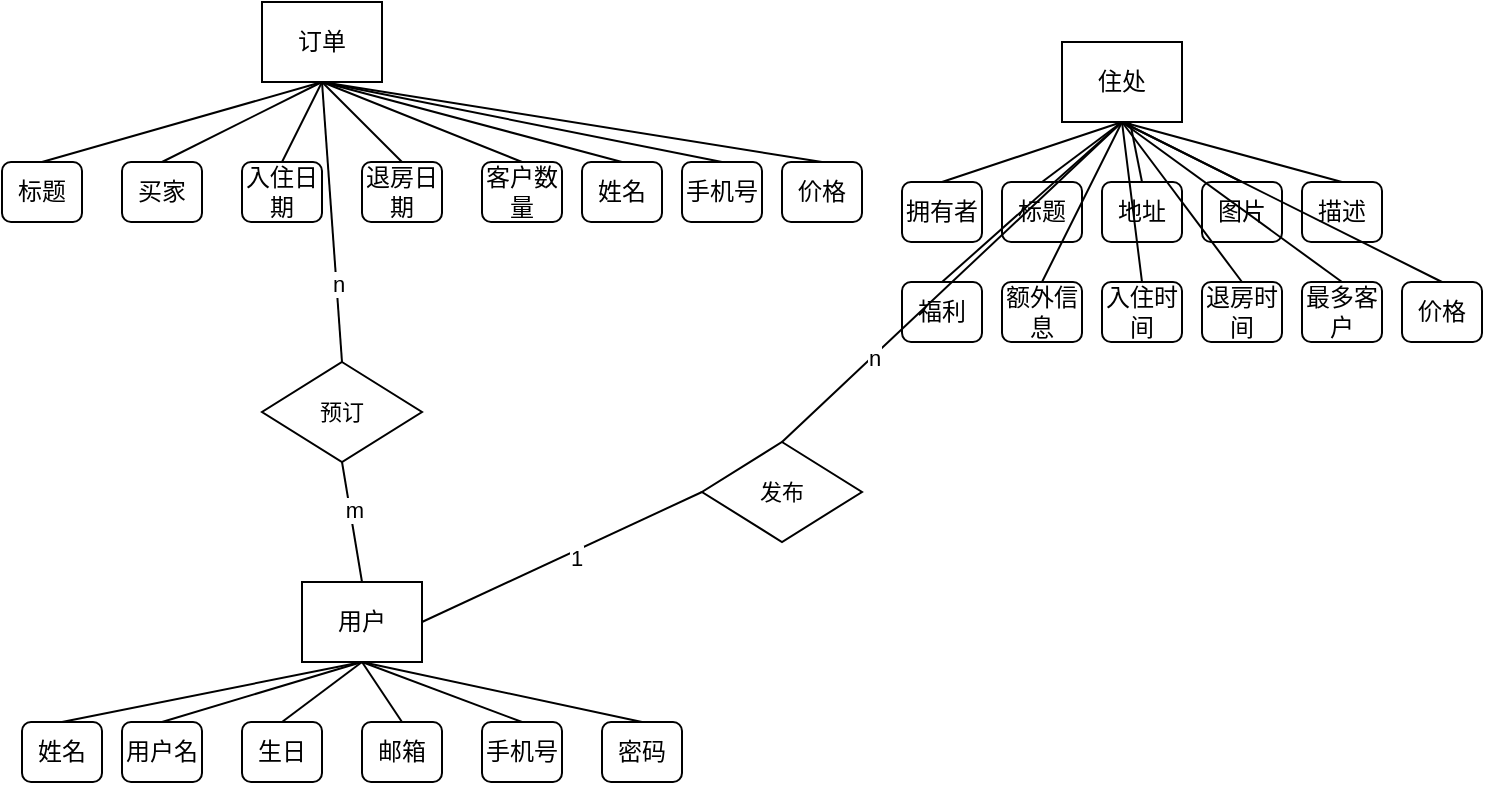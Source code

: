 <mxfile version="22.0.8" type="onedrive">
  <diagram id="R2lEEEUBdFMjLlhIrx00" name="Page-1">
    <mxGraphModel grid="1" page="1" gridSize="10" guides="1" tooltips="1" connect="1" arrows="1" fold="1" pageScale="1" pageWidth="850" pageHeight="1100" math="0" shadow="0" extFonts="Permanent Marker^https://fonts.googleapis.com/css?family=Permanent+Marker">
      <root>
        <mxCell id="0" />
        <mxCell id="1" parent="0" />
        <mxCell id="nbdcjBEeCCnmlf7uIl51-1" value="用户" style="rounded=0;whiteSpace=wrap;html=1;" vertex="1" parent="1">
          <mxGeometry x="190" y="350" width="60" height="40" as="geometry" />
        </mxCell>
        <mxCell id="nbdcjBEeCCnmlf7uIl51-2" value="姓名" style="rounded=1;whiteSpace=wrap;html=1;" vertex="1" parent="1">
          <mxGeometry x="50" y="420" width="40" height="30" as="geometry" />
        </mxCell>
        <mxCell id="nbdcjBEeCCnmlf7uIl51-5" value="生日" style="rounded=1;whiteSpace=wrap;html=1;" vertex="1" parent="1">
          <mxGeometry x="160" y="420" width="40" height="30" as="geometry" />
        </mxCell>
        <mxCell id="nbdcjBEeCCnmlf7uIl51-6" value="邮箱" style="rounded=1;whiteSpace=wrap;html=1;" vertex="1" parent="1">
          <mxGeometry x="220" y="420" width="40" height="30" as="geometry" />
        </mxCell>
        <mxCell id="nbdcjBEeCCnmlf7uIl51-7" value="手机号" style="rounded=1;whiteSpace=wrap;html=1;" vertex="1" parent="1">
          <mxGeometry x="280" y="420" width="40" height="30" as="geometry" />
        </mxCell>
        <mxCell id="nbdcjBEeCCnmlf7uIl51-8" value="密码" style="rounded=1;whiteSpace=wrap;html=1;" vertex="1" parent="1">
          <mxGeometry x="340" y="420" width="40" height="30" as="geometry" />
        </mxCell>
        <mxCell id="nbdcjBEeCCnmlf7uIl51-9" value="用户名" style="rounded=1;whiteSpace=wrap;html=1;" vertex="1" parent="1">
          <mxGeometry x="100" y="420" width="40" height="30" as="geometry" />
        </mxCell>
        <mxCell id="nbdcjBEeCCnmlf7uIl51-11" value="" style="endArrow=none;html=1;rounded=0;entryX=0.5;entryY=1;entryDx=0;entryDy=0;exitX=0.5;exitY=0;exitDx=0;exitDy=0;" edge="1" parent="1" source="nbdcjBEeCCnmlf7uIl51-2" target="nbdcjBEeCCnmlf7uIl51-1">
          <mxGeometry width="50" height="50" relative="1" as="geometry">
            <mxPoint x="430" y="500" as="sourcePoint" />
            <mxPoint x="480" y="450" as="targetPoint" />
          </mxGeometry>
        </mxCell>
        <mxCell id="nbdcjBEeCCnmlf7uIl51-13" value="" style="endArrow=none;html=1;rounded=0;entryX=0.5;entryY=1;entryDx=0;entryDy=0;exitX=0.5;exitY=0;exitDx=0;exitDy=0;" edge="1" parent="1" source="nbdcjBEeCCnmlf7uIl51-9" target="nbdcjBEeCCnmlf7uIl51-1">
          <mxGeometry width="50" height="50" relative="1" as="geometry">
            <mxPoint x="80" y="430" as="sourcePoint" />
            <mxPoint x="230" y="400" as="targetPoint" />
          </mxGeometry>
        </mxCell>
        <mxCell id="nbdcjBEeCCnmlf7uIl51-14" value="" style="endArrow=none;html=1;rounded=0;exitX=0.5;exitY=0;exitDx=0;exitDy=0;" edge="1" parent="1" source="nbdcjBEeCCnmlf7uIl51-5">
          <mxGeometry width="50" height="50" relative="1" as="geometry">
            <mxPoint x="90" y="440" as="sourcePoint" />
            <mxPoint x="220" y="390" as="targetPoint" />
          </mxGeometry>
        </mxCell>
        <mxCell id="nbdcjBEeCCnmlf7uIl51-15" value="" style="endArrow=none;html=1;rounded=0;exitX=0.5;exitY=0;exitDx=0;exitDy=0;" edge="1" parent="1" source="nbdcjBEeCCnmlf7uIl51-6">
          <mxGeometry width="50" height="50" relative="1" as="geometry">
            <mxPoint x="100" y="450" as="sourcePoint" />
            <mxPoint x="220" y="390" as="targetPoint" />
          </mxGeometry>
        </mxCell>
        <mxCell id="nbdcjBEeCCnmlf7uIl51-16" value="" style="endArrow=none;html=1;rounded=0;entryX=0.5;entryY=1;entryDx=0;entryDy=0;exitX=0.5;exitY=0;exitDx=0;exitDy=0;" edge="1" parent="1" source="nbdcjBEeCCnmlf7uIl51-7" target="nbdcjBEeCCnmlf7uIl51-1">
          <mxGeometry width="50" height="50" relative="1" as="geometry">
            <mxPoint x="110" y="460" as="sourcePoint" />
            <mxPoint x="260" y="430" as="targetPoint" />
          </mxGeometry>
        </mxCell>
        <mxCell id="nbdcjBEeCCnmlf7uIl51-17" value="" style="endArrow=none;html=1;rounded=0;exitX=0.5;exitY=0;exitDx=0;exitDy=0;" edge="1" parent="1" source="nbdcjBEeCCnmlf7uIl51-8">
          <mxGeometry width="50" height="50" relative="1" as="geometry">
            <mxPoint x="120" y="470" as="sourcePoint" />
            <mxPoint x="220" y="390" as="targetPoint" />
          </mxGeometry>
        </mxCell>
        <mxCell id="nbdcjBEeCCnmlf7uIl51-18" value="住处" style="rounded=0;whiteSpace=wrap;html=1;" vertex="1" parent="1">
          <mxGeometry x="570" y="80" width="60" height="40" as="geometry" />
        </mxCell>
        <mxCell id="nbdcjBEeCCnmlf7uIl51-19" value="拥有者" style="rounded=1;whiteSpace=wrap;html=1;" vertex="1" parent="1">
          <mxGeometry x="490" y="150" width="40" height="30" as="geometry" />
        </mxCell>
        <mxCell id="nbdcjBEeCCnmlf7uIl51-32" style="rounded=0;orthogonalLoop=1;jettySize=auto;html=1;exitX=0.5;exitY=0;exitDx=0;exitDy=0;entryX=0.5;entryY=1;entryDx=0;entryDy=0;endArrow=none;endFill=0;" edge="1" parent="1" source="nbdcjBEeCCnmlf7uIl51-20" target="nbdcjBEeCCnmlf7uIl51-18">
          <mxGeometry relative="1" as="geometry" />
        </mxCell>
        <mxCell id="nbdcjBEeCCnmlf7uIl51-20" value="标题" style="rounded=1;whiteSpace=wrap;html=1;" vertex="1" parent="1">
          <mxGeometry x="540" y="150" width="40" height="30" as="geometry" />
        </mxCell>
        <mxCell id="nbdcjBEeCCnmlf7uIl51-33" style="rounded=0;orthogonalLoop=1;jettySize=auto;html=1;exitX=0.5;exitY=0;exitDx=0;exitDy=0;endArrow=none;endFill=0;" edge="1" parent="1" source="nbdcjBEeCCnmlf7uIl51-21" target="nbdcjBEeCCnmlf7uIl51-18">
          <mxGeometry relative="1" as="geometry" />
        </mxCell>
        <mxCell id="nbdcjBEeCCnmlf7uIl51-21" value="地址" style="rounded=1;whiteSpace=wrap;html=1;" vertex="1" parent="1">
          <mxGeometry x="590" y="150" width="40" height="30" as="geometry" />
        </mxCell>
        <mxCell id="nbdcjBEeCCnmlf7uIl51-34" style="edgeStyle=none;shape=connector;rounded=0;orthogonalLoop=1;jettySize=auto;html=1;exitX=0.5;exitY=0;exitDx=0;exitDy=0;entryX=0.5;entryY=1;entryDx=0;entryDy=0;labelBackgroundColor=default;strokeColor=default;align=center;verticalAlign=middle;fontFamily=Helvetica;fontSize=11;fontColor=default;endArrow=none;endFill=0;" edge="1" parent="1" source="nbdcjBEeCCnmlf7uIl51-22" target="nbdcjBEeCCnmlf7uIl51-18">
          <mxGeometry relative="1" as="geometry" />
        </mxCell>
        <mxCell id="nbdcjBEeCCnmlf7uIl51-22" value="图片" style="rounded=1;whiteSpace=wrap;html=1;" vertex="1" parent="1">
          <mxGeometry x="640" y="150" width="40" height="30" as="geometry" />
        </mxCell>
        <mxCell id="nbdcjBEeCCnmlf7uIl51-35" style="edgeStyle=none;shape=connector;rounded=0;orthogonalLoop=1;jettySize=auto;html=1;exitX=0.5;exitY=0;exitDx=0;exitDy=0;labelBackgroundColor=default;strokeColor=default;align=center;verticalAlign=middle;fontFamily=Helvetica;fontSize=11;fontColor=default;endArrow=none;endFill=0;" edge="1" parent="1" source="nbdcjBEeCCnmlf7uIl51-23">
          <mxGeometry relative="1" as="geometry">
            <mxPoint x="600" y="120" as="targetPoint" />
          </mxGeometry>
        </mxCell>
        <mxCell id="nbdcjBEeCCnmlf7uIl51-23" value="描述" style="rounded=1;whiteSpace=wrap;html=1;" vertex="1" parent="1">
          <mxGeometry x="690" y="150" width="40" height="30" as="geometry" />
        </mxCell>
        <mxCell id="nbdcjBEeCCnmlf7uIl51-36" style="edgeStyle=none;shape=connector;rounded=0;orthogonalLoop=1;jettySize=auto;html=1;exitX=0.5;exitY=0;exitDx=0;exitDy=0;entryX=0.5;entryY=1;entryDx=0;entryDy=0;labelBackgroundColor=default;strokeColor=default;align=center;verticalAlign=middle;fontFamily=Helvetica;fontSize=11;fontColor=default;endArrow=none;endFill=0;" edge="1" parent="1" source="nbdcjBEeCCnmlf7uIl51-24" target="nbdcjBEeCCnmlf7uIl51-18">
          <mxGeometry relative="1" as="geometry" />
        </mxCell>
        <mxCell id="nbdcjBEeCCnmlf7uIl51-24" value="福利" style="rounded=1;whiteSpace=wrap;html=1;" vertex="1" parent="1">
          <mxGeometry x="490" y="200" width="40" height="30" as="geometry" />
        </mxCell>
        <mxCell id="nbdcjBEeCCnmlf7uIl51-37" style="edgeStyle=none;shape=connector;rounded=0;orthogonalLoop=1;jettySize=auto;html=1;exitX=0.5;exitY=0;exitDx=0;exitDy=0;entryX=0.5;entryY=1;entryDx=0;entryDy=0;labelBackgroundColor=default;strokeColor=default;align=center;verticalAlign=middle;fontFamily=Helvetica;fontSize=11;fontColor=default;endArrow=none;endFill=0;" edge="1" parent="1" source="nbdcjBEeCCnmlf7uIl51-25" target="nbdcjBEeCCnmlf7uIl51-18">
          <mxGeometry relative="1" as="geometry" />
        </mxCell>
        <mxCell id="nbdcjBEeCCnmlf7uIl51-25" value="额外信息" style="rounded=1;whiteSpace=wrap;html=1;" vertex="1" parent="1">
          <mxGeometry x="540" y="200" width="40" height="30" as="geometry" />
        </mxCell>
        <mxCell id="nbdcjBEeCCnmlf7uIl51-40" style="edgeStyle=none;shape=connector;rounded=0;orthogonalLoop=1;jettySize=auto;html=1;exitX=0.5;exitY=0;exitDx=0;exitDy=0;labelBackgroundColor=default;strokeColor=default;align=center;verticalAlign=middle;fontFamily=Helvetica;fontSize=11;fontColor=default;endArrow=none;endFill=0;" edge="1" parent="1" source="nbdcjBEeCCnmlf7uIl51-26">
          <mxGeometry relative="1" as="geometry">
            <mxPoint x="600" y="120" as="targetPoint" />
          </mxGeometry>
        </mxCell>
        <mxCell id="nbdcjBEeCCnmlf7uIl51-26" value="入住时间" style="rounded=1;whiteSpace=wrap;html=1;" vertex="1" parent="1">
          <mxGeometry x="590" y="200" width="40" height="30" as="geometry" />
        </mxCell>
        <mxCell id="nbdcjBEeCCnmlf7uIl51-41" style="edgeStyle=none;shape=connector;rounded=0;orthogonalLoop=1;jettySize=auto;html=1;exitX=0.5;exitY=0;exitDx=0;exitDy=0;entryX=0.5;entryY=1;entryDx=0;entryDy=0;labelBackgroundColor=default;strokeColor=default;align=center;verticalAlign=middle;fontFamily=Helvetica;fontSize=11;fontColor=default;endArrow=none;endFill=0;" edge="1" parent="1" source="nbdcjBEeCCnmlf7uIl51-27" target="nbdcjBEeCCnmlf7uIl51-18">
          <mxGeometry relative="1" as="geometry" />
        </mxCell>
        <mxCell id="nbdcjBEeCCnmlf7uIl51-27" value="退房时间" style="rounded=1;whiteSpace=wrap;html=1;" vertex="1" parent="1">
          <mxGeometry x="640" y="200" width="40" height="30" as="geometry" />
        </mxCell>
        <mxCell id="nbdcjBEeCCnmlf7uIl51-42" style="edgeStyle=none;shape=connector;rounded=0;orthogonalLoop=1;jettySize=auto;html=1;exitX=0.5;exitY=0;exitDx=0;exitDy=0;labelBackgroundColor=default;strokeColor=default;align=center;verticalAlign=middle;fontFamily=Helvetica;fontSize=11;fontColor=default;endArrow=none;endFill=0;" edge="1" parent="1" source="nbdcjBEeCCnmlf7uIl51-28">
          <mxGeometry relative="1" as="geometry">
            <mxPoint x="600" y="120" as="targetPoint" />
          </mxGeometry>
        </mxCell>
        <mxCell id="nbdcjBEeCCnmlf7uIl51-28" value="最多客户" style="rounded=1;whiteSpace=wrap;html=1;" vertex="1" parent="1">
          <mxGeometry x="690" y="200" width="40" height="30" as="geometry" />
        </mxCell>
        <mxCell id="nbdcjBEeCCnmlf7uIl51-43" style="edgeStyle=none;shape=connector;rounded=0;orthogonalLoop=1;jettySize=auto;html=1;exitX=0.5;exitY=0;exitDx=0;exitDy=0;labelBackgroundColor=default;strokeColor=default;align=center;verticalAlign=middle;fontFamily=Helvetica;fontSize=11;fontColor=default;endArrow=none;endFill=0;" edge="1" parent="1" source="nbdcjBEeCCnmlf7uIl51-29">
          <mxGeometry relative="1" as="geometry">
            <mxPoint x="600" y="120" as="targetPoint" />
          </mxGeometry>
        </mxCell>
        <mxCell id="nbdcjBEeCCnmlf7uIl51-29" value="价格" style="rounded=1;whiteSpace=wrap;html=1;" vertex="1" parent="1">
          <mxGeometry x="740" y="200" width="40" height="30" as="geometry" />
        </mxCell>
        <mxCell id="nbdcjBEeCCnmlf7uIl51-30" value="" style="endArrow=none;html=1;rounded=0;entryX=0.5;entryY=1;entryDx=0;entryDy=0;exitX=0.5;exitY=0;exitDx=0;exitDy=0;" edge="1" parent="1" source="nbdcjBEeCCnmlf7uIl51-19" target="nbdcjBEeCCnmlf7uIl51-18">
          <mxGeometry width="50" height="50" relative="1" as="geometry">
            <mxPoint x="400" y="230" as="sourcePoint" />
            <mxPoint x="450" y="180" as="targetPoint" />
          </mxGeometry>
        </mxCell>
        <mxCell id="nbdcjBEeCCnmlf7uIl51-53" style="edgeStyle=none;shape=connector;rounded=0;orthogonalLoop=1;jettySize=auto;html=1;exitX=0.5;exitY=1;exitDx=0;exitDy=0;entryX=0.5;entryY=0;entryDx=0;entryDy=0;labelBackgroundColor=default;strokeColor=default;align=center;verticalAlign=middle;fontFamily=Helvetica;fontSize=11;fontColor=default;endArrow=none;endFill=0;" edge="1" parent="1" source="nbdcjBEeCCnmlf7uIl51-44" target="nbdcjBEeCCnmlf7uIl51-45">
          <mxGeometry relative="1" as="geometry" />
        </mxCell>
        <mxCell id="nbdcjBEeCCnmlf7uIl51-54" style="edgeStyle=none;shape=connector;rounded=0;orthogonalLoop=1;jettySize=auto;html=1;exitX=0.5;exitY=1;exitDx=0;exitDy=0;entryX=0.5;entryY=0;entryDx=0;entryDy=0;labelBackgroundColor=default;strokeColor=default;align=center;verticalAlign=middle;fontFamily=Helvetica;fontSize=11;fontColor=default;endArrow=none;endFill=0;" edge="1" parent="1" source="nbdcjBEeCCnmlf7uIl51-44" target="nbdcjBEeCCnmlf7uIl51-46">
          <mxGeometry relative="1" as="geometry" />
        </mxCell>
        <mxCell id="nbdcjBEeCCnmlf7uIl51-55" style="edgeStyle=none;shape=connector;rounded=0;orthogonalLoop=1;jettySize=auto;html=1;exitX=0.5;exitY=1;exitDx=0;exitDy=0;entryX=0.5;entryY=0;entryDx=0;entryDy=0;labelBackgroundColor=default;strokeColor=default;align=center;verticalAlign=middle;fontFamily=Helvetica;fontSize=11;fontColor=default;endArrow=none;endFill=0;" edge="1" parent="1" source="nbdcjBEeCCnmlf7uIl51-44" target="nbdcjBEeCCnmlf7uIl51-47">
          <mxGeometry relative="1" as="geometry" />
        </mxCell>
        <mxCell id="nbdcjBEeCCnmlf7uIl51-56" style="edgeStyle=none;shape=connector;rounded=0;orthogonalLoop=1;jettySize=auto;html=1;exitX=0.5;exitY=1;exitDx=0;exitDy=0;entryX=0.5;entryY=0;entryDx=0;entryDy=0;labelBackgroundColor=default;strokeColor=default;align=center;verticalAlign=middle;fontFamily=Helvetica;fontSize=11;fontColor=default;endArrow=none;endFill=0;" edge="1" parent="1" source="nbdcjBEeCCnmlf7uIl51-44" target="nbdcjBEeCCnmlf7uIl51-48">
          <mxGeometry relative="1" as="geometry" />
        </mxCell>
        <mxCell id="nbdcjBEeCCnmlf7uIl51-57" style="edgeStyle=none;shape=connector;rounded=0;orthogonalLoop=1;jettySize=auto;html=1;exitX=0.5;exitY=1;exitDx=0;exitDy=0;entryX=0.5;entryY=0;entryDx=0;entryDy=0;labelBackgroundColor=default;strokeColor=default;align=center;verticalAlign=middle;fontFamily=Helvetica;fontSize=11;fontColor=default;endArrow=none;endFill=0;" edge="1" parent="1" source="nbdcjBEeCCnmlf7uIl51-44" target="nbdcjBEeCCnmlf7uIl51-49">
          <mxGeometry relative="1" as="geometry" />
        </mxCell>
        <mxCell id="nbdcjBEeCCnmlf7uIl51-58" style="edgeStyle=none;shape=connector;rounded=0;orthogonalLoop=1;jettySize=auto;html=1;exitX=0.5;exitY=1;exitDx=0;exitDy=0;entryX=0.5;entryY=0;entryDx=0;entryDy=0;labelBackgroundColor=default;strokeColor=default;align=center;verticalAlign=middle;fontFamily=Helvetica;fontSize=11;fontColor=default;endArrow=none;endFill=0;" edge="1" parent="1" source="nbdcjBEeCCnmlf7uIl51-44" target="nbdcjBEeCCnmlf7uIl51-51">
          <mxGeometry relative="1" as="geometry" />
        </mxCell>
        <mxCell id="nbdcjBEeCCnmlf7uIl51-59" style="edgeStyle=none;shape=connector;rounded=0;orthogonalLoop=1;jettySize=auto;html=1;exitX=0.5;exitY=1;exitDx=0;exitDy=0;entryX=0.5;entryY=0;entryDx=0;entryDy=0;labelBackgroundColor=default;strokeColor=default;align=center;verticalAlign=middle;fontFamily=Helvetica;fontSize=11;fontColor=default;endArrow=none;endFill=0;" edge="1" parent="1" source="nbdcjBEeCCnmlf7uIl51-44" target="nbdcjBEeCCnmlf7uIl51-52">
          <mxGeometry relative="1" as="geometry" />
        </mxCell>
        <mxCell id="nbdcjBEeCCnmlf7uIl51-60" style="edgeStyle=none;shape=connector;rounded=0;orthogonalLoop=1;jettySize=auto;html=1;exitX=0.5;exitY=1;exitDx=0;exitDy=0;entryX=0.5;entryY=0;entryDx=0;entryDy=0;labelBackgroundColor=default;strokeColor=default;align=center;verticalAlign=middle;fontFamily=Helvetica;fontSize=11;fontColor=default;endArrow=none;endFill=0;" edge="1" parent="1" source="nbdcjBEeCCnmlf7uIl51-44" target="nbdcjBEeCCnmlf7uIl51-50">
          <mxGeometry relative="1" as="geometry" />
        </mxCell>
        <mxCell id="nbdcjBEeCCnmlf7uIl51-44" value="订单" style="rounded=0;whiteSpace=wrap;html=1;" vertex="1" parent="1">
          <mxGeometry x="170" y="60" width="60" height="40" as="geometry" />
        </mxCell>
        <mxCell id="nbdcjBEeCCnmlf7uIl51-45" value="标题" style="rounded=1;whiteSpace=wrap;html=1;" vertex="1" parent="1">
          <mxGeometry x="40" y="140" width="40" height="30" as="geometry" />
        </mxCell>
        <mxCell id="nbdcjBEeCCnmlf7uIl51-46" value="买家" style="rounded=1;whiteSpace=wrap;html=1;" vertex="1" parent="1">
          <mxGeometry x="100" y="140" width="40" height="30" as="geometry" />
        </mxCell>
        <mxCell id="nbdcjBEeCCnmlf7uIl51-47" value="入住日期" style="rounded=1;whiteSpace=wrap;html=1;" vertex="1" parent="1">
          <mxGeometry x="160" y="140" width="40" height="30" as="geometry" />
        </mxCell>
        <mxCell id="nbdcjBEeCCnmlf7uIl51-48" value="退房日期" style="rounded=1;whiteSpace=wrap;html=1;" vertex="1" parent="1">
          <mxGeometry x="220" y="140" width="40" height="30" as="geometry" />
        </mxCell>
        <mxCell id="nbdcjBEeCCnmlf7uIl51-49" value="客户数量" style="rounded=1;whiteSpace=wrap;html=1;" vertex="1" parent="1">
          <mxGeometry x="280" y="140" width="40" height="30" as="geometry" />
        </mxCell>
        <mxCell id="nbdcjBEeCCnmlf7uIl51-50" value="价格" style="rounded=1;whiteSpace=wrap;html=1;" vertex="1" parent="1">
          <mxGeometry x="430" y="140" width="40" height="30" as="geometry" />
        </mxCell>
        <mxCell id="nbdcjBEeCCnmlf7uIl51-51" value="姓名" style="rounded=1;whiteSpace=wrap;html=1;" vertex="1" parent="1">
          <mxGeometry x="330" y="140" width="40" height="30" as="geometry" />
        </mxCell>
        <mxCell id="nbdcjBEeCCnmlf7uIl51-52" value="手机号" style="rounded=1;whiteSpace=wrap;html=1;" vertex="1" parent="1">
          <mxGeometry x="380" y="140" width="40" height="30" as="geometry" />
        </mxCell>
        <mxCell id="nbdcjBEeCCnmlf7uIl51-62" style="edgeStyle=none;shape=connector;rounded=0;orthogonalLoop=1;jettySize=auto;html=1;exitX=0.5;exitY=1;exitDx=0;exitDy=0;entryX=0.5;entryY=0;entryDx=0;entryDy=0;labelBackgroundColor=default;strokeColor=default;align=center;verticalAlign=middle;fontFamily=Helvetica;fontSize=11;fontColor=default;endArrow=none;endFill=0;" edge="1" parent="1" source="nbdcjBEeCCnmlf7uIl51-61" target="nbdcjBEeCCnmlf7uIl51-1">
          <mxGeometry relative="1" as="geometry" />
        </mxCell>
        <mxCell id="nbdcjBEeCCnmlf7uIl51-68" value="m" style="edgeLabel;html=1;align=center;verticalAlign=middle;resizable=0;points=[];fontSize=11;fontFamily=Helvetica;fontColor=default;" connectable="0" vertex="1" parent="nbdcjBEeCCnmlf7uIl51-62">
          <mxGeometry x="-0.216" y="2" relative="1" as="geometry">
            <mxPoint as="offset" />
          </mxGeometry>
        </mxCell>
        <mxCell id="nbdcjBEeCCnmlf7uIl51-63" style="edgeStyle=none;shape=connector;rounded=0;orthogonalLoop=1;jettySize=auto;html=1;exitX=0.5;exitY=0;exitDx=0;exitDy=0;entryX=0.5;entryY=1;entryDx=0;entryDy=0;labelBackgroundColor=default;strokeColor=default;align=center;verticalAlign=middle;fontFamily=Helvetica;fontSize=11;fontColor=default;endArrow=none;endFill=0;" edge="1" parent="1" source="nbdcjBEeCCnmlf7uIl51-61" target="nbdcjBEeCCnmlf7uIl51-44">
          <mxGeometry relative="1" as="geometry" />
        </mxCell>
        <mxCell id="nbdcjBEeCCnmlf7uIl51-67" value="n" style="edgeLabel;html=1;align=center;verticalAlign=middle;resizable=0;points=[];fontSize=11;fontFamily=Helvetica;fontColor=default;" connectable="0" vertex="1" parent="nbdcjBEeCCnmlf7uIl51-63">
          <mxGeometry x="-0.446" y="-1" relative="1" as="geometry">
            <mxPoint as="offset" />
          </mxGeometry>
        </mxCell>
        <mxCell id="nbdcjBEeCCnmlf7uIl51-61" value="预订" style="rhombus;whiteSpace=wrap;html=1;fontFamily=Helvetica;fontSize=11;fontColor=default;" vertex="1" parent="1">
          <mxGeometry x="170" y="240" width="80" height="50" as="geometry" />
        </mxCell>
        <mxCell id="nbdcjBEeCCnmlf7uIl51-65" style="edgeStyle=none;shape=connector;rounded=0;orthogonalLoop=1;jettySize=auto;html=1;exitX=0;exitY=0.5;exitDx=0;exitDy=0;entryX=1;entryY=0.5;entryDx=0;entryDy=0;labelBackgroundColor=default;strokeColor=default;align=center;verticalAlign=middle;fontFamily=Helvetica;fontSize=11;fontColor=default;endArrow=none;endFill=0;" edge="1" parent="1" source="nbdcjBEeCCnmlf7uIl51-64" target="nbdcjBEeCCnmlf7uIl51-1">
          <mxGeometry relative="1" as="geometry" />
        </mxCell>
        <mxCell id="nbdcjBEeCCnmlf7uIl51-69" value="1" style="edgeLabel;html=1;align=center;verticalAlign=middle;resizable=0;points=[];fontSize=11;fontFamily=Helvetica;fontColor=default;" connectable="0" vertex="1" parent="nbdcjBEeCCnmlf7uIl51-65">
          <mxGeometry x="-0.082" y="3" relative="1" as="geometry">
            <mxPoint as="offset" />
          </mxGeometry>
        </mxCell>
        <mxCell id="nbdcjBEeCCnmlf7uIl51-66" style="edgeStyle=none;shape=connector;rounded=0;orthogonalLoop=1;jettySize=auto;html=1;exitX=0.5;exitY=0;exitDx=0;exitDy=0;labelBackgroundColor=default;strokeColor=default;align=center;verticalAlign=middle;fontFamily=Helvetica;fontSize=11;fontColor=default;endArrow=none;endFill=0;" edge="1" parent="1" source="nbdcjBEeCCnmlf7uIl51-64">
          <mxGeometry relative="1" as="geometry">
            <mxPoint x="600" y="120" as="targetPoint" />
          </mxGeometry>
        </mxCell>
        <mxCell id="nbdcjBEeCCnmlf7uIl51-70" value="n" style="edgeLabel;html=1;align=center;verticalAlign=middle;resizable=0;points=[];fontSize=11;fontFamily=Helvetica;fontColor=default;" connectable="0" vertex="1" parent="nbdcjBEeCCnmlf7uIl51-66">
          <mxGeometry x="-0.469" y="-1" relative="1" as="geometry">
            <mxPoint as="offset" />
          </mxGeometry>
        </mxCell>
        <mxCell id="nbdcjBEeCCnmlf7uIl51-64" value="发布" style="rhombus;whiteSpace=wrap;html=1;fontFamily=Helvetica;fontSize=11;fontColor=default;" vertex="1" parent="1">
          <mxGeometry x="390" y="280" width="80" height="50" as="geometry" />
        </mxCell>
      </root>
    </mxGraphModel>
  </diagram>
</mxfile>
